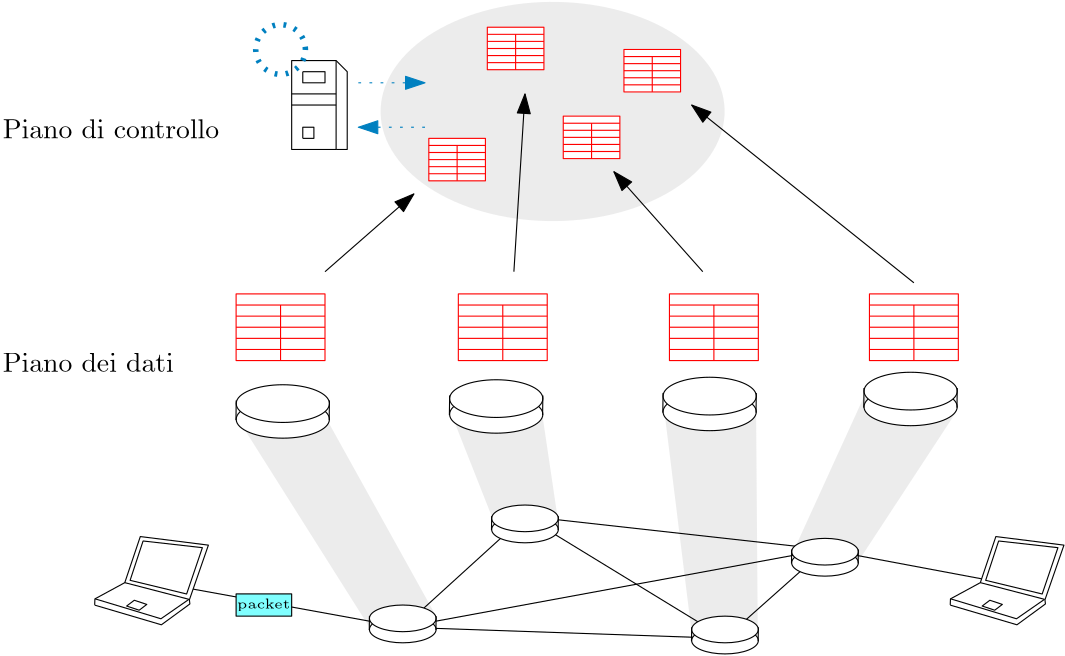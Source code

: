 <?xml version="1.0"?>
<!DOCTYPE ipe SYSTEM "ipe.dtd">
<ipe version="70218" creator="Ipe 7.2.28">
<info created="D:20240425140840" modified="D:20240425141953"/>
<ipestyle name="basic">
<symbol name="arrow/arc(spx)">
<path stroke="sym-stroke" fill="sym-stroke" pen="sym-pen">
0 0 m
-1 0.333 l
-1 -0.333 l
h
</path>
</symbol>
<symbol name="arrow/farc(spx)">
<path stroke="sym-stroke" fill="white" pen="sym-pen">
0 0 m
-1 0.333 l
-1 -0.333 l
h
</path>
</symbol>
<symbol name="arrow/ptarc(spx)">
<path stroke="sym-stroke" fill="sym-stroke" pen="sym-pen">
0 0 m
-1 0.333 l
-0.8 0 l
-1 -0.333 l
h
</path>
</symbol>
<symbol name="arrow/fptarc(spx)">
<path stroke="sym-stroke" fill="white" pen="sym-pen">
0 0 m
-1 0.333 l
-0.8 0 l
-1 -0.333 l
h
</path>
</symbol>
<symbol name="mark/circle(sx)" transformations="translations">
<path fill="sym-stroke">
0.6 0 0 0.6 0 0 e
0.4 0 0 0.4 0 0 e
</path>
</symbol>
<symbol name="mark/disk(sx)" transformations="translations">
<path fill="sym-stroke">
0.6 0 0 0.6 0 0 e
</path>
</symbol>
<symbol name="mark/fdisk(sfx)" transformations="translations">
<group>
<path fill="sym-fill">
0.5 0 0 0.5 0 0 e
</path>
<path fill="sym-stroke" fillrule="eofill">
0.6 0 0 0.6 0 0 e
0.4 0 0 0.4 0 0 e
</path>
</group>
</symbol>
<symbol name="mark/box(sx)" transformations="translations">
<path fill="sym-stroke" fillrule="eofill">
-0.6 -0.6 m
0.6 -0.6 l
0.6 0.6 l
-0.6 0.6 l
h
-0.4 -0.4 m
0.4 -0.4 l
0.4 0.4 l
-0.4 0.4 l
h
</path>
</symbol>
<symbol name="mark/square(sx)" transformations="translations">
<path fill="sym-stroke">
-0.6 -0.6 m
0.6 -0.6 l
0.6 0.6 l
-0.6 0.6 l
h
</path>
</symbol>
<symbol name="mark/fsquare(sfx)" transformations="translations">
<group>
<path fill="sym-fill">
-0.5 -0.5 m
0.5 -0.5 l
0.5 0.5 l
-0.5 0.5 l
h
</path>
<path fill="sym-stroke" fillrule="eofill">
-0.6 -0.6 m
0.6 -0.6 l
0.6 0.6 l
-0.6 0.6 l
h
-0.4 -0.4 m
0.4 -0.4 l
0.4 0.4 l
-0.4 0.4 l
h
</path>
</group>
</symbol>
<symbol name="mark/cross(sx)" transformations="translations">
<group>
<path fill="sym-stroke">
-0.43 -0.57 m
0.57 0.43 l
0.43 0.57 l
-0.57 -0.43 l
h
</path>
<path fill="sym-stroke">
-0.43 0.57 m
0.57 -0.43 l
0.43 -0.57 l
-0.57 0.43 l
h
</path>
</group>
</symbol>
<symbol name="arrow/fnormal(spx)">
<path stroke="sym-stroke" fill="white" pen="sym-pen">
0 0 m
-1 0.333 l
-1 -0.333 l
h
</path>
</symbol>
<symbol name="arrow/pointed(spx)">
<path stroke="sym-stroke" fill="sym-stroke" pen="sym-pen">
0 0 m
-1 0.333 l
-0.8 0 l
-1 -0.333 l
h
</path>
</symbol>
<symbol name="arrow/fpointed(spx)">
<path stroke="sym-stroke" fill="white" pen="sym-pen">
0 0 m
-1 0.333 l
-0.8 0 l
-1 -0.333 l
h
</path>
</symbol>
<symbol name="arrow/linear(spx)">
<path stroke="sym-stroke" pen="sym-pen">
-1 0.333 m
0 0 l
-1 -0.333 l
</path>
</symbol>
<symbol name="arrow/fdouble(spx)">
<path stroke="sym-stroke" fill="white" pen="sym-pen">
0 0 m
-1 0.333 l
-1 -0.333 l
h
-1 0 m
-2 0.333 l
-2 -0.333 l
h
</path>
</symbol>
<symbol name="arrow/double(spx)">
<path stroke="sym-stroke" fill="sym-stroke" pen="sym-pen">
0 0 m
-1 0.333 l
-1 -0.333 l
h
-1 0 m
-2 0.333 l
-2 -0.333 l
h
</path>
</symbol>
<symbol name="arrow/mid-normal(spx)">
<path stroke="sym-stroke" fill="sym-stroke" pen="sym-pen">
0.5 0 m
-0.5 0.333 l
-0.5 -0.333 l
h
</path>
</symbol>
<symbol name="arrow/mid-fnormal(spx)">
<path stroke="sym-stroke" fill="white" pen="sym-pen">
0.5 0 m
-0.5 0.333 l
-0.5 -0.333 l
h
</path>
</symbol>
<symbol name="arrow/mid-pointed(spx)">
<path stroke="sym-stroke" fill="sym-stroke" pen="sym-pen">
0.5 0 m
-0.5 0.333 l
-0.3 0 l
-0.5 -0.333 l
h
</path>
</symbol>
<symbol name="arrow/mid-fpointed(spx)">
<path stroke="sym-stroke" fill="white" pen="sym-pen">
0.5 0 m
-0.5 0.333 l
-0.3 0 l
-0.5 -0.333 l
h
</path>
</symbol>
<symbol name="arrow/mid-double(spx)">
<path stroke="sym-stroke" fill="sym-stroke" pen="sym-pen">
1 0 m
0 0.333 l
0 -0.333 l
h
0 0 m
-1 0.333 l
-1 -0.333 l
h
</path>
</symbol>
<symbol name="arrow/mid-fdouble(spx)">
<path stroke="sym-stroke" fill="white" pen="sym-pen">
1 0 m
0 0.333 l
0 -0.333 l
h
0 0 m
-1 0.333 l
-1 -0.333 l
h
</path>
</symbol>
<anglesize name="22.5 deg" value="22.5"/>
<anglesize name="30 deg" value="30"/>
<anglesize name="45 deg" value="45"/>
<anglesize name="60 deg" value="60"/>
<anglesize name="90 deg" value="90"/>
<arrowsize name="large" value="10"/>
<arrowsize name="small" value="5"/>
<arrowsize name="tiny" value="3"/>
<color name="blue" value="0 0 1"/>
<color name="brown" value="0.647 0.165 0.165"/>
<color name="darkblue" value="0 0 0.545"/>
<color name="darkcyan" value="0 0.545 0.545"/>
<color name="darkgray" value="0.663"/>
<color name="darkgreen" value="0 0.392 0"/>
<color name="darkmagenta" value="0.545 0 0.545"/>
<color name="darkorange" value="1 0.549 0"/>
<color name="darkred" value="0.545 0 0"/>
<color name="gold" value="1 0.843 0"/>
<color name="gray" value="0.745"/>
<color name="green" value="0 1 0"/>
<color name="lightblue" value="0.678 0.847 0.902"/>
<color name="lightcyan" value="0.878 1 1"/>
<color name="lightgray" value="0.827"/>
<color name="lightgreen" value="0.565 0.933 0.565"/>
<color name="lightyellow" value="1 1 0.878"/>
<color name="navy" value="0 0 0.502"/>
<color name="orange" value="1 0.647 0"/>
<color name="pink" value="1 0.753 0.796"/>
<color name="purple" value="0.627 0.125 0.941"/>
<color name="red" value="1 0 0"/>
<color name="seagreen" value="0.18 0.545 0.341"/>
<color name="turquoise" value="0.251 0.878 0.816"/>
<color name="violet" value="0.933 0.51 0.933"/>
<color name="yellow" value="1 1 0"/>
<dashstyle name="dash dot dotted" value="[4 2 1 2 1 2] 0"/>
<dashstyle name="dash dotted" value="[4 2 1 2] 0"/>
<dashstyle name="dashed" value="[4] 0"/>
<dashstyle name="dotted" value="[1 3] 0"/>
<gridsize name="10 pts (~3.5 mm)" value="10"/>
<gridsize name="14 pts (~5 mm)" value="14"/>
<gridsize name="16 pts (~6 mm)" value="16"/>
<gridsize name="20 pts (~7 mm)" value="20"/>
<gridsize name="28 pts (~10 mm)" value="28"/>
<gridsize name="32 pts (~12 mm)" value="32"/>
<gridsize name="4 pts" value="4"/>
<gridsize name="56 pts (~20 mm)" value="56"/>
<gridsize name="8 pts (~3 mm)" value="8"/>
<opacity name="10%" value="0.1"/>
<opacity name="30%" value="0.3"/>
<opacity name="50%" value="0.5"/>
<opacity name="75%" value="0.75"/>
<pen name="fat" value="1.2"/>
<pen name="heavier" value="0.8"/>
<pen name="ultrafat" value="2"/>
<symbolsize name="large" value="5"/>
<symbolsize name="small" value="2"/>
<symbolsize name="tiny" value="1.1"/>
<textsize name="Huge" value="\Huge"/>
<textsize name="LARGE" value="\LARGE"/>
<textsize name="Large" value="\Large"/>
<textsize name="footnote" value="\footnotesize"/>
<textsize name="huge" value="\huge"/>
<textsize name="large" value="\large"/>
<textsize name="script" value="\scriptsize"/>
<textsize name="small" value="\small"/>
<textsize name="tiny" value="\tiny"/>
<textstyle name="center" begin="\begin{center}" end="\end{center}"/>
<textstyle name="item" begin="\begin{itemize}\item{}" end="\end{itemize}"/>
<textstyle name="itemize" begin="\begin{itemize}" end="\end{itemize}"/>
<tiling name="falling" angle="-60" step="4" width="1"/>
<tiling name="rising" angle="30" step="4" width="1"/>
</ipestyle>
<page>
<layer name="alpha"/>
<view layers="alpha" active="alpha"/>
<path layer="alpha" matrix="1 0 0 1 80 -8" stroke="0" fill="white">
112 736 m
116 732 l
116 704 l
112 704 l
</path>
<path matrix="1 0 0 1 80 -8" stroke="0" fill="white">
96 736 m
96 704 l
112 704 l
112 736 l
h
</path>
<path matrix="1 0 0 1 80 -8" stroke="0" fill="white">
100 732 m
108 732 l
108 728 l
100 728 l
100 732 l
</path>
<path matrix="1 0 0 1 80 -8" stroke="0" fill="white">
96 724 m
112 724 l
</path>
<path matrix="1 0 0 1 80 -8" stroke="0" fill="white">
96 720 m
112 720 l
</path>
<path matrix="1 0 0 1 80 -8" stroke="0" fill="white">
100 708 m
100 712 l
104 712 l
104 708 l
100 708 l
</path>
<path matrix="1 0 0 1 -4 -60" stroke="1 0 0" fill="1">
160 704 m
160 680 l
192 680 l
192 704 l
h
</path>
<path matrix="1 0 0 1 -4 -60" stroke="1 0 0" fill="1">
160 700 m
192 700 l
</path>
<path matrix="1 0 0 1 -4 -60" stroke="1 0 0" fill="1">
176 700 m
176 680 l
</path>
<path matrix="1 0 0 1 -4 -60" stroke="1 0 0" fill="1">
160 696 m
192 696 l
</path>
<path matrix="1 0 0 1 -4 -60" stroke="1 0 0" fill="1">
160 692 m
192 692 l
</path>
<path matrix="1 0 0 1 -4 -60" stroke="1 0 0" fill="1">
160 688 m
192 688 l
</path>
<path matrix="1 0 0 1 -4 -60" stroke="1 0 0" fill="1">
160 684 m
192 684 l
</path>
<path matrix="1 0 0 1 76 -60" stroke="1 0 0" fill="1">
160 704 m
160 680 l
192 680 l
192 704 l
h
</path>
<path matrix="1 0 0 1 76 -60" stroke="1 0 0" fill="1">
160 700 m
192 700 l
</path>
<path matrix="1 0 0 1 76 -60" stroke="1 0 0" fill="1">
176 700 m
176 680 l
</path>
<path matrix="1 0 0 1 76 -60" stroke="1 0 0" fill="1">
160 696 m
192 696 l
</path>
<path matrix="1 0 0 1 76 -60" stroke="1 0 0" fill="1">
160 692 m
192 692 l
</path>
<path matrix="1 0 0 1 76 -60" stroke="1 0 0" fill="1">
160 688 m
192 688 l
</path>
<path matrix="1 0 0 1 76 -60" stroke="1 0 0" fill="1">
160 684 m
192 684 l
</path>
<path matrix="1 0 0 1 152 -60" stroke="1 0 0" fill="1">
160 704 m
160 680 l
192 680 l
192 704 l
h
</path>
<path matrix="1 0 0 1 152 -60" stroke="1 0 0" fill="1">
160 700 m
192 700 l
</path>
<path matrix="1 0 0 1 152 -60" stroke="1 0 0" fill="1">
176 700 m
176 680 l
</path>
<path matrix="1 0 0 1 152 -60" stroke="1 0 0" fill="1">
160 696 m
192 696 l
</path>
<path matrix="1 0 0 1 152 -60" stroke="1 0 0" fill="1">
160 692 m
192 692 l
</path>
<path matrix="1 0 0 1 152 -60" stroke="1 0 0" fill="1">
160 688 m
192 688 l
</path>
<path matrix="1 0 0 1 152 -60" stroke="1 0 0" fill="1">
160 684 m
192 684 l
</path>
<path matrix="1 0 0 1 224 -60" stroke="1 0 0" fill="1">
160 704 m
160 680 l
192 680 l
192 704 l
h
</path>
<path matrix="1 0 0 1 224 -60" stroke="1 0 0" fill="1">
160 700 m
192 700 l
</path>
<path matrix="1 0 0 1 224 -60" stroke="1 0 0" fill="1">
176 700 m
176 680 l
</path>
<path matrix="1 0 0 1 224 -60" stroke="1 0 0" fill="1">
160 696 m
192 696 l
</path>
<path matrix="1 0 0 1 224 -60" stroke="1 0 0" fill="1">
160 692 m
192 692 l
</path>
<path matrix="1 0 0 1 224 -60" stroke="1 0 0" fill="1">
160 688 m
192 688 l
</path>
<path matrix="1 0 0 1 224 -60" stroke="1 0 0" fill="1">
160 684 m
192 684 l
</path>
<path fill="0.753" opacity="30%" stroke-opacity="opaque">
204 524 m
156 600 l
188 600 l
228 528 l
</path>
<path fill="0.753" opacity="30%" stroke-opacity="opaque">
248 564 m
232.872 602.303 l
266.145 601.136 l
271.69 563.777 l
</path>
<path fill="0.753" opacity="30%" stroke-opacity="opaque">
320.14 520.873 m
310.217 601.428 l
343.197 602.012 l
343.781 522.916 l
</path>
<path fill="0.753" opacity="30%" stroke-opacity="opaque">
356.039 550.06 m
382.015 606.973 l
414.996 601.136 l
380.556 548.6 l
</path>
<path matrix="1 0 0 1 -32.0005 -83.9999" stroke="black">
160 624 m
248 608 l
292 648 l
400 636 l
364 604 l
248 608 l
400 636 l
464 624 l
</path>
<path matrix="1 0 0 1 -32.0005 -83.9999" stroke="black">
292 648 m
364 604 l
h
</path>
<path matrix="0.626381 0 0 0.626381 3.83811 78.1611" stroke="black" fill="white">
161.636 724.492 m
199.972 713.178 l
216.345 725.158 l
216.079 727.554 l
226.994 758.968 l
187.859 763.893 l
178.941 737.404 l
161.77 728.086 l
161.636 724.625 l
</path>
<path matrix="0.626381 0 0 0.626381 3.83811 78.1611" stroke="black">
161.903 728.086 m
199.706 716.639 l
215.812 727.82 l
</path>
<path matrix="0.626381 0 0 0.626381 3.83811 78.1611" stroke="black">
215.812 727.82 m
178.941 737.404 l
</path>
<path matrix="0.626381 0 0 0.626381 3.83811 78.1611" stroke="black" fill="white">
189.456 761.364 m
182.002 738.735 l
214.481 730.881 l
223.533 757.503 l
189.323 761.364 l
</path>
<path matrix="0.626381 0 0 0.626381 3.83811 78.1611" stroke="black">
180.006 723.96 m
187.194 721.564 l
191.586 724.891 l
184.398 727.287 l
h
</path>
<path matrix="0.626381 0 0 0.626381 311.839 78.1611" stroke="black" fill="white">
161.636 724.492 m
199.972 713.178 l
216.345 725.158 l
216.079 727.554 l
226.994 758.968 l
187.859 763.893 l
178.941 737.404 l
161.77 728.086 l
161.636 724.625 l
</path>
<path matrix="0.626381 0 0 0.626381 311.839 78.1611" stroke="black">
161.903 728.086 m
199.706 716.639 l
215.812 727.82 l
</path>
<path matrix="0.626381 0 0 0.626381 311.839 78.1611" stroke="black">
215.812 727.82 m
178.941 737.404 l
</path>
<path matrix="0.626381 0 0 0.626381 311.839 78.1611" stroke="black" fill="white">
189.456 761.364 m
182.002 738.735 l
214.481 730.881 l
223.533 757.503 l
189.323 761.364 l
</path>
<path matrix="0.626381 0 0 0.626381 311.839 78.1611" stroke="black">
180.006 723.96 m
187.194 721.564 l
191.586 724.891 l
184.398 727.287 l
h
</path>
<path matrix="1 0 0 1 -40.0005 -95.9999" stroke="black" fill="0.502 1 1">
196 632 m
196 624 l
216 624 l
216 632 l
h
</path>
<text matrix="1 0 0 1 -47.6683 -97.2181" transformations="translations" pos="204 628" stroke="black" type="label" width="19.13" height="3.468" depth="0.96" valign="baseline" size="tiny">packet</text>
<path matrix="1 0 0 0.4 63.9994 225.6" stroke="black" fill="1">
12 0 0 12 152 744 e
</path>
<path matrix="1 0 0 0.4 63.9994 229.6" stroke="black" fill="1">
12 0 0 12 152 744 e
</path>
<path matrix="1 0 0 1 63.9994 -224" stroke="black" fill="white">
140 752 m
139.936 746.988 l
</path>
<path matrix="1 0 0 1 87.9994 -224" stroke="black" fill="white">
140 752 m
139.936 746.988 l
</path>
<path matrix="1 0 0 0.4 108 261.6" stroke="black" fill="1">
12 0 0 12 152 744 e
</path>
<path matrix="1 0 0 0.4 108 265.6" stroke="black" fill="1">
12 0 0 12 152 744 e
</path>
<path matrix="1 0 0 1 108 -188" stroke="black" fill="white">
140 752 m
139.936 746.988 l
</path>
<path matrix="1 0 0 1 132 -188" stroke="black" fill="white">
140 752 m
139.936 746.988 l
</path>
<path matrix="1 0 0 0.4 180 221.6" stroke="black" fill="1">
12 0 0 12 152 744 e
</path>
<path matrix="1 0 0 0.4 180 225.6" stroke="black" fill="1">
12 0 0 12 152 744 e
</path>
<path matrix="1 0 0 1 180 -228" stroke="black" fill="white">
140 752 m
139.936 746.988 l
</path>
<path matrix="1 0 0 1 204 -228" stroke="black" fill="white">
140 752 m
139.936 746.988 l
</path>
<path matrix="1 0 0 0.4 216 249.6" stroke="black" fill="1">
12 0 0 12 152 744 e
</path>
<path matrix="1 0 0 0.4 216 253.6" stroke="black" fill="1">
12 0 0 12 152 744 e
</path>
<path matrix="1 0 0 1 216 -200" stroke="black" fill="white">
140 752 m
139.936 746.988 l
</path>
<path matrix="1 0 0 1 240 -200" stroke="black" fill="white">
140 752 m
139.936 746.988 l
</path>
<path matrix="1.39826 0 0 0.565768 -39.7217 177.927" stroke="black" fill="1">
12 0 0 12 152 744 e
</path>
<path matrix="1.39826 0 0 0.565768 -39.7217 183.585" stroke="black" fill="1">
12 0 0 12 152 744 e
</path>
<path matrix="1.39826 0 0 1.41442 -39.7217 -457.996" stroke="black" fill="white">
140 752 m
139.936 746.988 l
</path>
<path matrix="1.39826 0 0 1.41442 -6.16334 -457.996" stroke="black" fill="white">
140 752 m
139.936 746.988 l
</path>
<path matrix="1.39826 0 0 0.565768 37.112 179.724" stroke="black" fill="1">
12 0 0 12 152 744 e
</path>
<path matrix="1.39826 0 0 0.565768 37.112 185.382" stroke="black" fill="1">
12 0 0 12 152 744 e
</path>
<path matrix="1.39826 0 0 1.41442 37.112 -456.199" stroke="black" fill="white">
140 752 m
139.936 746.988 l
</path>
<path matrix="1.39826 0 0 1.41442 70.6704 -456.199" stroke="black" fill="white">
140 752 m
139.936 746.988 l
</path>
<path matrix="1.39826 0 0 0.565768 113.946 180.623" stroke="black" fill="1">
12 0 0 12 152 744 e
</path>
<path matrix="1.39826 0 0 0.565768 113.946 186.281" stroke="black" fill="1">
12 0 0 12 152 744 e
</path>
<path matrix="1.39826 0 0 1.41442 113.946 -455.3" stroke="black" fill="white">
140 752 m
139.936 746.988 l
</path>
<path matrix="1.39826 0 0 1.41442 147.504 -455.3" stroke="black" fill="white">
140 752 m
139.936 746.988 l
</path>
<path matrix="1.39826 0 0 0.565768 186.286 182.42" stroke="black" fill="1">
12 0 0 12 152 744 e
</path>
<path matrix="1.39826 0 0 0.565768 186.286 188.078" stroke="black" fill="1">
12 0 0 12 152 744 e
</path>
<path matrix="1.39826 0 0 1.41442 186.286 -453.503" stroke="black" fill="white">
140 752 m
139.936 746.988 l
</path>
<path matrix="1.39826 0 0 1.41442 219.844 -453.503" stroke="black" fill="white">
140 752 m
139.936 746.988 l
</path>
<text matrix="1 0 0 1 0 -16" transformations="translations" pos="72 632" stroke="0" type="label" width="61.575" height="6.918" depth="0" valign="baseline">Piano dei dati</text>
<path matrix="1.27119 0.51157 -0.802855 0.809986 600.986 -4.65129" fill="0.753" opacity="30%" stroke-opacity="opaque">
41.1825 0 0 41.1825 212 748 e
</path>
<path matrix="0.636801 0 0 0.636801 144.544 291.692" stroke="1 0 0" fill="1">
160 704 m
160 680 l
192 680 l
192 704 l
h
</path>
<path matrix="0.636801 0 0 0.636801 144.544 291.692" stroke="1 0 0" fill="1">
160 700 m
192 700 l
</path>
<path matrix="0.636801 0 0 0.636801 144.544 291.692" stroke="1 0 0" fill="1">
176 700 m
176 680 l
</path>
<path matrix="0.636801 0 0 0.636801 144.544 291.692" stroke="1 0 0" fill="1">
160 696 m
192 696 l
</path>
<path matrix="0.636801 0 0 0.636801 144.544 291.692" stroke="1 0 0" fill="1">
160 692 m
192 692 l
</path>
<path matrix="0.636801 0 0 0.636801 144.544 291.692" stroke="1 0 0" fill="1">
160 688 m
192 688 l
</path>
<path matrix="0.636801 0 0 0.636801 144.544 291.692" stroke="1 0 0" fill="1">
160 684 m
192 684 l
</path>
<path matrix="0.636801 0 0 0.636801 123.488 251.692" stroke="1 0 0" fill="1">
160 704 m
160 680 l
192 680 l
192 704 l
h
</path>
<path matrix="0.636801 0 0 0.636801 123.488 251.692" stroke="1 0 0" fill="1">
160 700 m
192 700 l
</path>
<path matrix="0.636801 0 0 0.636801 123.488 251.692" stroke="1 0 0" fill="1">
176 700 m
176 680 l
</path>
<path matrix="0.636801 0 0 0.636801 123.488 251.692" stroke="1 0 0" fill="1">
160 696 m
192 696 l
</path>
<path matrix="0.636801 0 0 0.636801 123.488 251.692" stroke="1 0 0" fill="1">
160 692 m
192 692 l
</path>
<path matrix="0.636801 0 0 0.636801 123.488 251.692" stroke="1 0 0" fill="1">
160 688 m
192 688 l
</path>
<path matrix="0.636801 0 0 0.636801 123.488 251.692" stroke="1 0 0" fill="1">
160 684 m
192 684 l
</path>
<path matrix="0.636801 0 0 0.636801 171.885 259.692" stroke="1 0 0" fill="1">
160 704 m
160 680 l
192 680 l
192 704 l
h
</path>
<path matrix="0.636801 0 0 0.636801 171.885 259.692" stroke="1 0 0" fill="1">
160 700 m
192 700 l
</path>
<path matrix="0.636801 0 0 0.636801 171.885 259.692" stroke="1 0 0" fill="1">
176 700 m
176 680 l
</path>
<path matrix="0.636801 0 0 0.636801 171.885 259.692" stroke="1 0 0" fill="1">
160 696 m
192 696 l
</path>
<path matrix="0.636801 0 0 0.636801 171.885 259.692" stroke="1 0 0" fill="1">
160 692 m
192 692 l
</path>
<path matrix="0.636801 0 0 0.636801 171.885 259.692" stroke="1 0 0" fill="1">
160 688 m
192 688 l
</path>
<path matrix="0.636801 0 0 0.636801 171.885 259.692" stroke="1 0 0" fill="1">
160 684 m
192 684 l
</path>
<path matrix="0.636801 0 0 0.636801 193.734 283.692" stroke="1 0 0" fill="1">
160 704 m
160 680 l
192 680 l
192 704 l
h
</path>
<path matrix="0.636801 0 0 0.636801 193.734 283.692" stroke="1 0 0" fill="1">
160 700 m
192 700 l
</path>
<path matrix="0.636801 0 0 0.636801 193.734 283.692" stroke="1 0 0" fill="1">
176 700 m
176 680 l
</path>
<path matrix="0.636801 0 0 0.636801 193.734 283.692" stroke="1 0 0" fill="1">
160 696 m
192 696 l
</path>
<path matrix="0.636801 0 0 0.636801 193.734 283.692" stroke="1 0 0" fill="1">
160 692 m
192 692 l
</path>
<path matrix="0.636801 0 0 0.636801 193.734 283.692" stroke="1 0 0" fill="1">
160 688 m
192 688 l
</path>
<path matrix="0.636801 0 0 0.636801 193.734 283.692" stroke="1 0 0" fill="1">
160 684 m
192 684 l
</path>
<path stroke="0" fill="1" arrow="normal/normal">
256 652 m
260 716 l
</path>
<path stroke="0" fill="1" arrow="normal/normal">
188 652 m
220 680 l
</path>
<path stroke="0" fill="1" arrow="normal/normal">
324 652 m
292 688 l
</path>
<path stroke="0" fill="1" arrow="normal/normal">
400 648 m
320 712 l
</path>
<text matrix="1 0 0 1 0 68" transformations="translations" pos="72 632" stroke="0" type="label" width="77.93" height="6.918" depth="0" valign="baseline">Piano di controllo</text>
<path stroke="0 0.502 0.753" dash="dotted" arrow="normal/normal" opacity="30%" stroke-opacity="opaque">
200 720 m
224 720 l
</path>
<path stroke="0 0.502 0.753" dash="dotted" arrow="normal/normal" opacity="30%" stroke-opacity="opaque">
224 704 m
200 704 l
</path>
<path stroke="0 0.502 0.753" dash="dotted" pen="ultrafat" opacity="30%" stroke-opacity="opaque">
8.94427 0 0 8.94427 172 732 e
</path>
</page>
</ipe>
